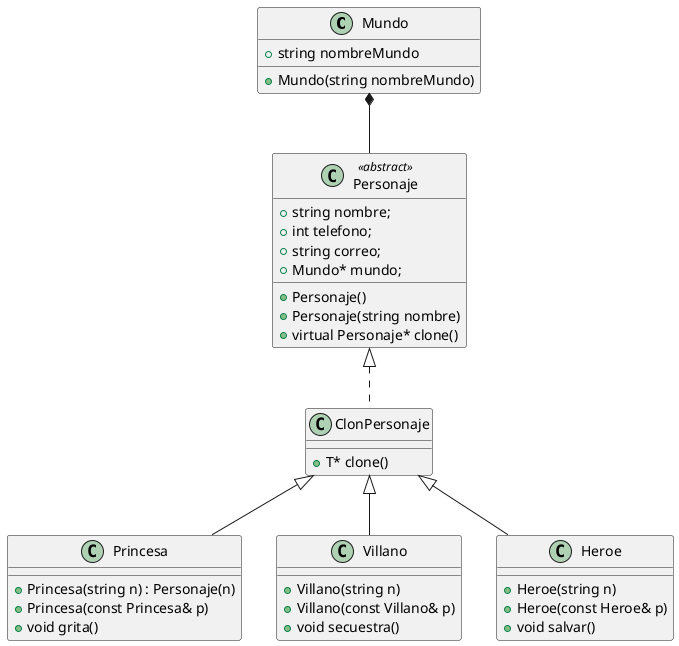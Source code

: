 @startuml
    Class Mundo{
        +string nombreMundo
        +Mundo(string nombreMundo)
    }
    Class Personaje<<abstract>>{
        +string nombre;
        +int telefono;
        +string correo;
        +Mundo* mundo;
        +Personaje()
        +Personaje(string nombre)
        +virtual Personaje* clone()
    }
    Class ClonPersonaje{
        +T* clone()
    }
    Class Princesa{
        +Princesa(string n) : Personaje(n)
        +Princesa(const Princesa& p)
        +void grita()
    }
    Class Villano{
        +Villano(string n)
        +Villano(const Villano& p)
        +void secuestra()
    }
    Class Heroe{
        +Heroe(string n)
        +Heroe(const Heroe& p)
        +void salvar()
    }

ClonPersonaje <|-- Princesa
ClonPersonaje <|-- Villano
ClonPersonaje <|-- Heroe
Personaje <|.. ClonPersonaje
Mundo *-- Personaje
@enduml
